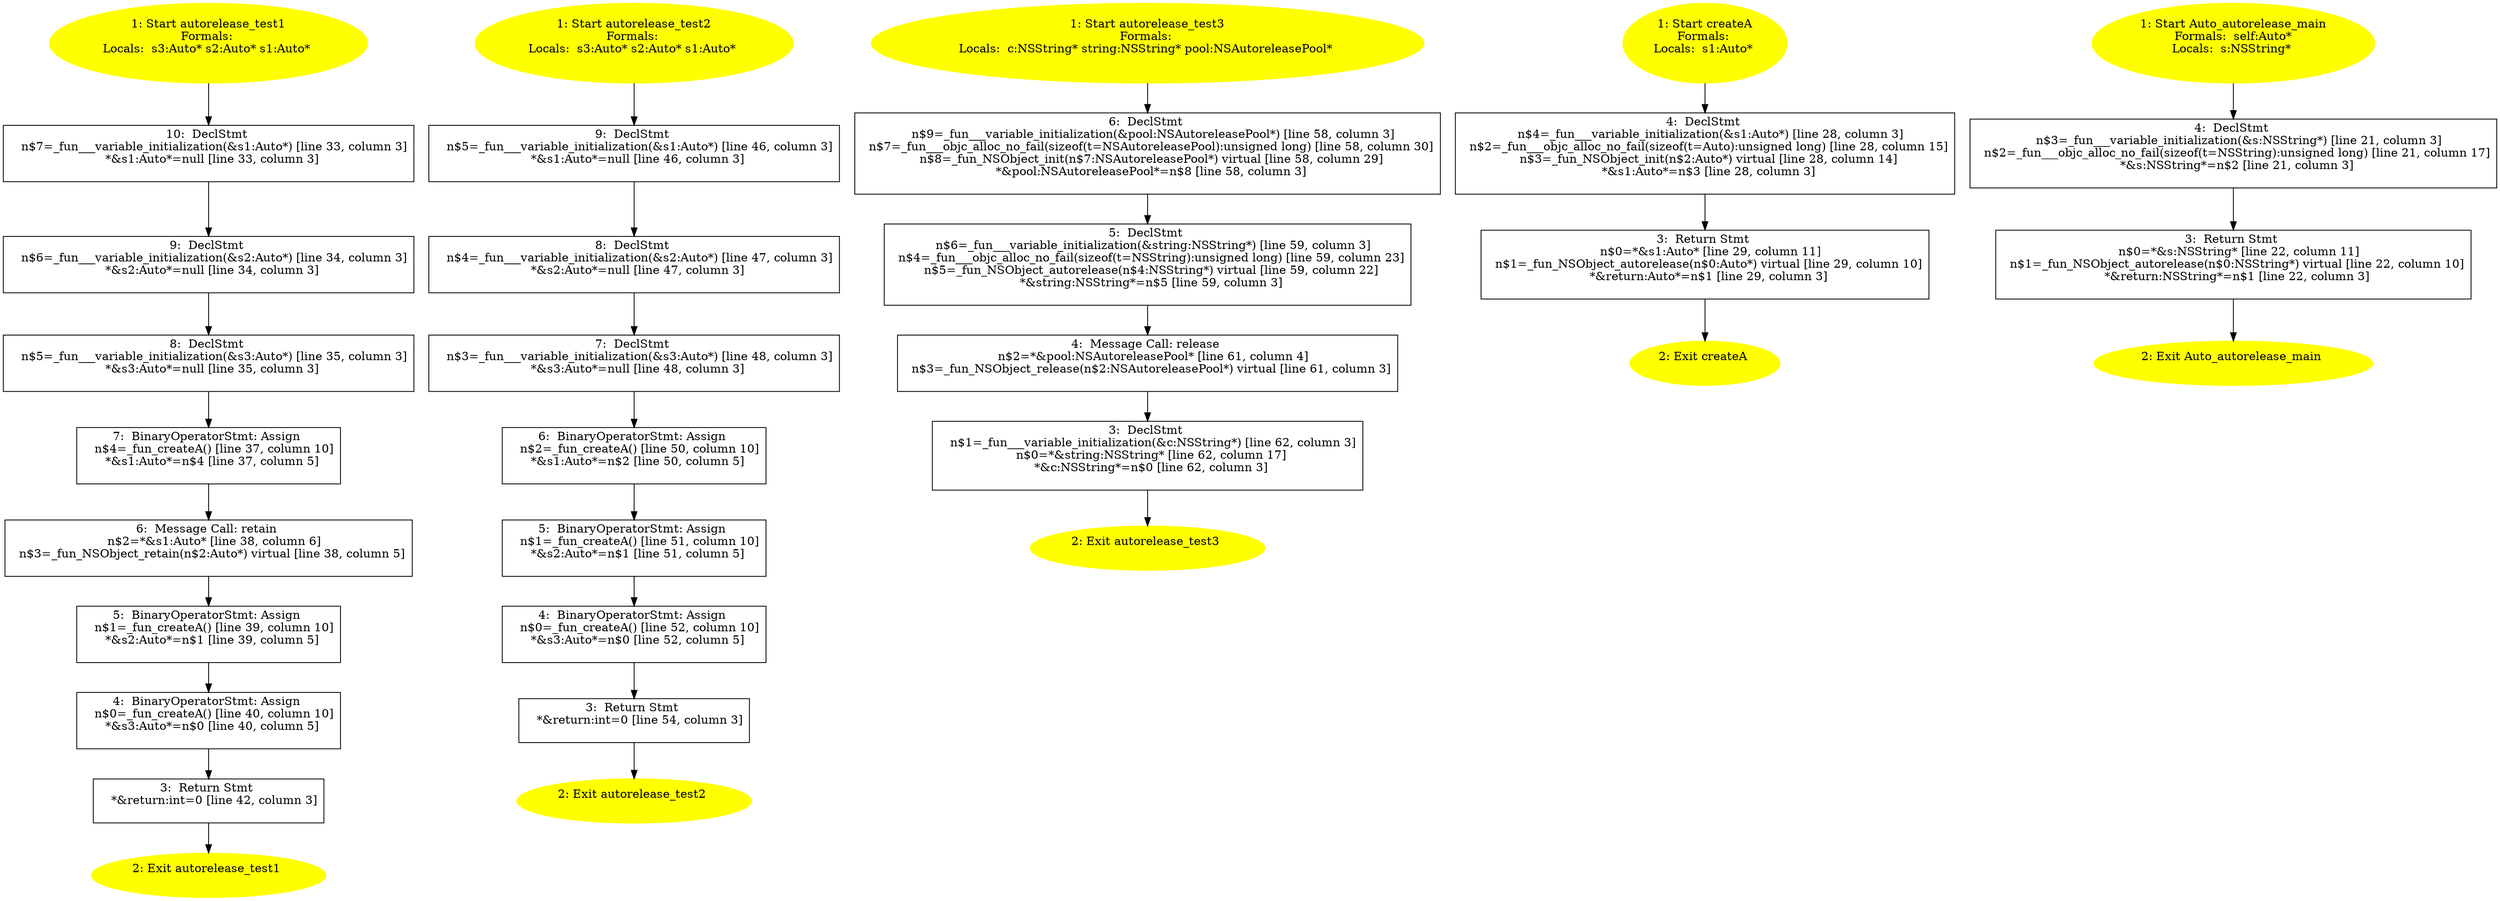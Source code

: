 /* @generated */
digraph cfg {
"autorelease_test1.8f3499e28c7129f0f6b2300d214d7864_1" [label="1: Start autorelease_test1\nFormals: \nLocals:  s3:Auto* s2:Auto* s1:Auto* \n  " color=yellow style=filled]
	

	 "autorelease_test1.8f3499e28c7129f0f6b2300d214d7864_1" -> "autorelease_test1.8f3499e28c7129f0f6b2300d214d7864_10" ;
"autorelease_test1.8f3499e28c7129f0f6b2300d214d7864_2" [label="2: Exit autorelease_test1 \n  " color=yellow style=filled]
	

"autorelease_test1.8f3499e28c7129f0f6b2300d214d7864_3" [label="3:  Return Stmt \n   *&return:int=0 [line 42, column 3]\n " shape="box"]
	

	 "autorelease_test1.8f3499e28c7129f0f6b2300d214d7864_3" -> "autorelease_test1.8f3499e28c7129f0f6b2300d214d7864_2" ;
"autorelease_test1.8f3499e28c7129f0f6b2300d214d7864_4" [label="4:  BinaryOperatorStmt: Assign \n   n$0=_fun_createA() [line 40, column 10]\n  *&s3:Auto*=n$0 [line 40, column 5]\n " shape="box"]
	

	 "autorelease_test1.8f3499e28c7129f0f6b2300d214d7864_4" -> "autorelease_test1.8f3499e28c7129f0f6b2300d214d7864_3" ;
"autorelease_test1.8f3499e28c7129f0f6b2300d214d7864_5" [label="5:  BinaryOperatorStmt: Assign \n   n$1=_fun_createA() [line 39, column 10]\n  *&s2:Auto*=n$1 [line 39, column 5]\n " shape="box"]
	

	 "autorelease_test1.8f3499e28c7129f0f6b2300d214d7864_5" -> "autorelease_test1.8f3499e28c7129f0f6b2300d214d7864_4" ;
"autorelease_test1.8f3499e28c7129f0f6b2300d214d7864_6" [label="6:  Message Call: retain \n   n$2=*&s1:Auto* [line 38, column 6]\n  n$3=_fun_NSObject_retain(n$2:Auto*) virtual [line 38, column 5]\n " shape="box"]
	

	 "autorelease_test1.8f3499e28c7129f0f6b2300d214d7864_6" -> "autorelease_test1.8f3499e28c7129f0f6b2300d214d7864_5" ;
"autorelease_test1.8f3499e28c7129f0f6b2300d214d7864_7" [label="7:  BinaryOperatorStmt: Assign \n   n$4=_fun_createA() [line 37, column 10]\n  *&s1:Auto*=n$4 [line 37, column 5]\n " shape="box"]
	

	 "autorelease_test1.8f3499e28c7129f0f6b2300d214d7864_7" -> "autorelease_test1.8f3499e28c7129f0f6b2300d214d7864_6" ;
"autorelease_test1.8f3499e28c7129f0f6b2300d214d7864_8" [label="8:  DeclStmt \n   n$5=_fun___variable_initialization(&s3:Auto*) [line 35, column 3]\n  *&s3:Auto*=null [line 35, column 3]\n " shape="box"]
	

	 "autorelease_test1.8f3499e28c7129f0f6b2300d214d7864_8" -> "autorelease_test1.8f3499e28c7129f0f6b2300d214d7864_7" ;
"autorelease_test1.8f3499e28c7129f0f6b2300d214d7864_9" [label="9:  DeclStmt \n   n$6=_fun___variable_initialization(&s2:Auto*) [line 34, column 3]\n  *&s2:Auto*=null [line 34, column 3]\n " shape="box"]
	

	 "autorelease_test1.8f3499e28c7129f0f6b2300d214d7864_9" -> "autorelease_test1.8f3499e28c7129f0f6b2300d214d7864_8" ;
"autorelease_test1.8f3499e28c7129f0f6b2300d214d7864_10" [label="10:  DeclStmt \n   n$7=_fun___variable_initialization(&s1:Auto*) [line 33, column 3]\n  *&s1:Auto*=null [line 33, column 3]\n " shape="box"]
	

	 "autorelease_test1.8f3499e28c7129f0f6b2300d214d7864_10" -> "autorelease_test1.8f3499e28c7129f0f6b2300d214d7864_9" ;
"autorelease_test2.d978c6e21f1931e19bc731b4ffb90225_1" [label="1: Start autorelease_test2\nFormals: \nLocals:  s3:Auto* s2:Auto* s1:Auto* \n  " color=yellow style=filled]
	

	 "autorelease_test2.d978c6e21f1931e19bc731b4ffb90225_1" -> "autorelease_test2.d978c6e21f1931e19bc731b4ffb90225_9" ;
"autorelease_test2.d978c6e21f1931e19bc731b4ffb90225_2" [label="2: Exit autorelease_test2 \n  " color=yellow style=filled]
	

"autorelease_test2.d978c6e21f1931e19bc731b4ffb90225_3" [label="3:  Return Stmt \n   *&return:int=0 [line 54, column 3]\n " shape="box"]
	

	 "autorelease_test2.d978c6e21f1931e19bc731b4ffb90225_3" -> "autorelease_test2.d978c6e21f1931e19bc731b4ffb90225_2" ;
"autorelease_test2.d978c6e21f1931e19bc731b4ffb90225_4" [label="4:  BinaryOperatorStmt: Assign \n   n$0=_fun_createA() [line 52, column 10]\n  *&s3:Auto*=n$0 [line 52, column 5]\n " shape="box"]
	

	 "autorelease_test2.d978c6e21f1931e19bc731b4ffb90225_4" -> "autorelease_test2.d978c6e21f1931e19bc731b4ffb90225_3" ;
"autorelease_test2.d978c6e21f1931e19bc731b4ffb90225_5" [label="5:  BinaryOperatorStmt: Assign \n   n$1=_fun_createA() [line 51, column 10]\n  *&s2:Auto*=n$1 [line 51, column 5]\n " shape="box"]
	

	 "autorelease_test2.d978c6e21f1931e19bc731b4ffb90225_5" -> "autorelease_test2.d978c6e21f1931e19bc731b4ffb90225_4" ;
"autorelease_test2.d978c6e21f1931e19bc731b4ffb90225_6" [label="6:  BinaryOperatorStmt: Assign \n   n$2=_fun_createA() [line 50, column 10]\n  *&s1:Auto*=n$2 [line 50, column 5]\n " shape="box"]
	

	 "autorelease_test2.d978c6e21f1931e19bc731b4ffb90225_6" -> "autorelease_test2.d978c6e21f1931e19bc731b4ffb90225_5" ;
"autorelease_test2.d978c6e21f1931e19bc731b4ffb90225_7" [label="7:  DeclStmt \n   n$3=_fun___variable_initialization(&s3:Auto*) [line 48, column 3]\n  *&s3:Auto*=null [line 48, column 3]\n " shape="box"]
	

	 "autorelease_test2.d978c6e21f1931e19bc731b4ffb90225_7" -> "autorelease_test2.d978c6e21f1931e19bc731b4ffb90225_6" ;
"autorelease_test2.d978c6e21f1931e19bc731b4ffb90225_8" [label="8:  DeclStmt \n   n$4=_fun___variable_initialization(&s2:Auto*) [line 47, column 3]\n  *&s2:Auto*=null [line 47, column 3]\n " shape="box"]
	

	 "autorelease_test2.d978c6e21f1931e19bc731b4ffb90225_8" -> "autorelease_test2.d978c6e21f1931e19bc731b4ffb90225_7" ;
"autorelease_test2.d978c6e21f1931e19bc731b4ffb90225_9" [label="9:  DeclStmt \n   n$5=_fun___variable_initialization(&s1:Auto*) [line 46, column 3]\n  *&s1:Auto*=null [line 46, column 3]\n " shape="box"]
	

	 "autorelease_test2.d978c6e21f1931e19bc731b4ffb90225_9" -> "autorelease_test2.d978c6e21f1931e19bc731b4ffb90225_8" ;
"autorelease_test3.5fa2e6ceb6075e26a47f9b8c9cdf65ba_1" [label="1: Start autorelease_test3\nFormals: \nLocals:  c:NSString* string:NSString* pool:NSAutoreleasePool* \n  " color=yellow style=filled]
	

	 "autorelease_test3.5fa2e6ceb6075e26a47f9b8c9cdf65ba_1" -> "autorelease_test3.5fa2e6ceb6075e26a47f9b8c9cdf65ba_6" ;
"autorelease_test3.5fa2e6ceb6075e26a47f9b8c9cdf65ba_2" [label="2: Exit autorelease_test3 \n  " color=yellow style=filled]
	

"autorelease_test3.5fa2e6ceb6075e26a47f9b8c9cdf65ba_3" [label="3:  DeclStmt \n   n$1=_fun___variable_initialization(&c:NSString*) [line 62, column 3]\n  n$0=*&string:NSString* [line 62, column 17]\n  *&c:NSString*=n$0 [line 62, column 3]\n " shape="box"]
	

	 "autorelease_test3.5fa2e6ceb6075e26a47f9b8c9cdf65ba_3" -> "autorelease_test3.5fa2e6ceb6075e26a47f9b8c9cdf65ba_2" ;
"autorelease_test3.5fa2e6ceb6075e26a47f9b8c9cdf65ba_4" [label="4:  Message Call: release \n   n$2=*&pool:NSAutoreleasePool* [line 61, column 4]\n  n$3=_fun_NSObject_release(n$2:NSAutoreleasePool*) virtual [line 61, column 3]\n " shape="box"]
	

	 "autorelease_test3.5fa2e6ceb6075e26a47f9b8c9cdf65ba_4" -> "autorelease_test3.5fa2e6ceb6075e26a47f9b8c9cdf65ba_3" ;
"autorelease_test3.5fa2e6ceb6075e26a47f9b8c9cdf65ba_5" [label="5:  DeclStmt \n   n$6=_fun___variable_initialization(&string:NSString*) [line 59, column 3]\n  n$4=_fun___objc_alloc_no_fail(sizeof(t=NSString):unsigned long) [line 59, column 23]\n  n$5=_fun_NSObject_autorelease(n$4:NSString*) virtual [line 59, column 22]\n  *&string:NSString*=n$5 [line 59, column 3]\n " shape="box"]
	

	 "autorelease_test3.5fa2e6ceb6075e26a47f9b8c9cdf65ba_5" -> "autorelease_test3.5fa2e6ceb6075e26a47f9b8c9cdf65ba_4" ;
"autorelease_test3.5fa2e6ceb6075e26a47f9b8c9cdf65ba_6" [label="6:  DeclStmt \n   n$9=_fun___variable_initialization(&pool:NSAutoreleasePool*) [line 58, column 3]\n  n$7=_fun___objc_alloc_no_fail(sizeof(t=NSAutoreleasePool):unsigned long) [line 58, column 30]\n  n$8=_fun_NSObject_init(n$7:NSAutoreleasePool*) virtual [line 58, column 29]\n  *&pool:NSAutoreleasePool*=n$8 [line 58, column 3]\n " shape="box"]
	

	 "autorelease_test3.5fa2e6ceb6075e26a47f9b8c9cdf65ba_6" -> "autorelease_test3.5fa2e6ceb6075e26a47f9b8c9cdf65ba_5" ;
"createA.48a5d7f480131d59bba69d521715b836_1" [label="1: Start createA\nFormals: \nLocals:  s1:Auto* \n  " color=yellow style=filled]
	

	 "createA.48a5d7f480131d59bba69d521715b836_1" -> "createA.48a5d7f480131d59bba69d521715b836_4" ;
"createA.48a5d7f480131d59bba69d521715b836_2" [label="2: Exit createA \n  " color=yellow style=filled]
	

"createA.48a5d7f480131d59bba69d521715b836_3" [label="3:  Return Stmt \n   n$0=*&s1:Auto* [line 29, column 11]\n  n$1=_fun_NSObject_autorelease(n$0:Auto*) virtual [line 29, column 10]\n  *&return:Auto*=n$1 [line 29, column 3]\n " shape="box"]
	

	 "createA.48a5d7f480131d59bba69d521715b836_3" -> "createA.48a5d7f480131d59bba69d521715b836_2" ;
"createA.48a5d7f480131d59bba69d521715b836_4" [label="4:  DeclStmt \n   n$4=_fun___variable_initialization(&s1:Auto*) [line 28, column 3]\n  n$2=_fun___objc_alloc_no_fail(sizeof(t=Auto):unsigned long) [line 28, column 15]\n  n$3=_fun_NSObject_init(n$2:Auto*) virtual [line 28, column 14]\n  *&s1:Auto*=n$3 [line 28, column 3]\n " shape="box"]
	

	 "createA.48a5d7f480131d59bba69d521715b836_4" -> "createA.48a5d7f480131d59bba69d521715b836_3" ;
"autorelease_main#Auto#instance.dbdd003a511fe2beb7e0a817d39f6fd8_1" [label="1: Start Auto_autorelease_main\nFormals:  self:Auto*\nLocals:  s:NSString* \n  " color=yellow style=filled]
	

	 "autorelease_main#Auto#instance.dbdd003a511fe2beb7e0a817d39f6fd8_1" -> "autorelease_main#Auto#instance.dbdd003a511fe2beb7e0a817d39f6fd8_4" ;
"autorelease_main#Auto#instance.dbdd003a511fe2beb7e0a817d39f6fd8_2" [label="2: Exit Auto_autorelease_main \n  " color=yellow style=filled]
	

"autorelease_main#Auto#instance.dbdd003a511fe2beb7e0a817d39f6fd8_3" [label="3:  Return Stmt \n   n$0=*&s:NSString* [line 22, column 11]\n  n$1=_fun_NSObject_autorelease(n$0:NSString*) virtual [line 22, column 10]\n  *&return:NSString*=n$1 [line 22, column 3]\n " shape="box"]
	

	 "autorelease_main#Auto#instance.dbdd003a511fe2beb7e0a817d39f6fd8_3" -> "autorelease_main#Auto#instance.dbdd003a511fe2beb7e0a817d39f6fd8_2" ;
"autorelease_main#Auto#instance.dbdd003a511fe2beb7e0a817d39f6fd8_4" [label="4:  DeclStmt \n   n$3=_fun___variable_initialization(&s:NSString*) [line 21, column 3]\n  n$2=_fun___objc_alloc_no_fail(sizeof(t=NSString):unsigned long) [line 21, column 17]\n  *&s:NSString*=n$2 [line 21, column 3]\n " shape="box"]
	

	 "autorelease_main#Auto#instance.dbdd003a511fe2beb7e0a817d39f6fd8_4" -> "autorelease_main#Auto#instance.dbdd003a511fe2beb7e0a817d39f6fd8_3" ;
}
